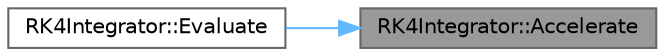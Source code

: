 digraph "RK4Integrator::Accelerate"
{
 // INTERACTIVE_SVG=YES
 // LATEX_PDF_SIZE
  bgcolor="transparent";
  edge [fontname=Helvetica,fontsize=10,labelfontname=Helvetica,labelfontsize=10];
  node [fontname=Helvetica,fontsize=10,shape=box,height=0.2,width=0.4];
  rankdir="RL";
  Node1 [id="Node000001",label="RK4Integrator::Accelerate",height=0.2,width=0.4,color="gray40", fillcolor="grey60", style="filled", fontcolor="black",tooltip=" "];
  Node1 -> Node2 [id="edge1_Node000001_Node000002",dir="back",color="steelblue1",style="solid",tooltip=" "];
  Node2 [id="Node000002",label="RK4Integrator::Evaluate",height=0.2,width=0.4,color="grey40", fillcolor="white", style="filled",URL="$d6/ded/namespaceRK4Integrator.html#ab39e19e895e8148384d587f3c0885bb9",tooltip=" "];
}
